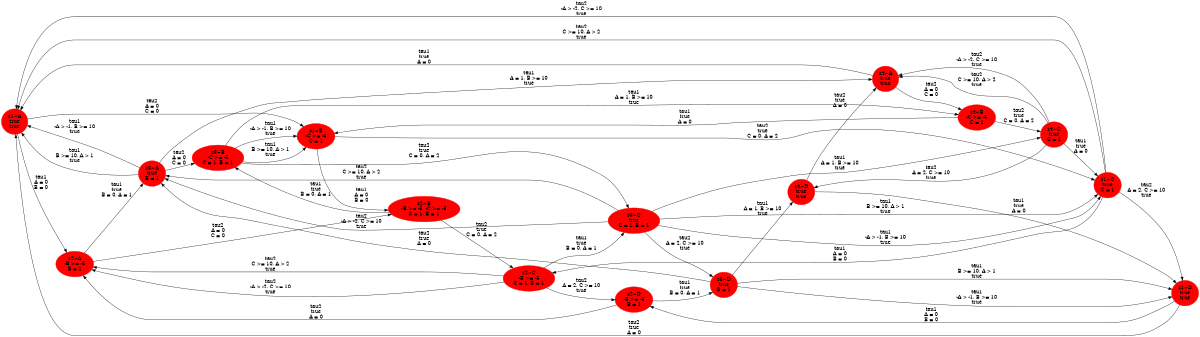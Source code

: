 digraph fourth {
 rankdir=LR;
 size="8,5"
0 [label="s1~A\ntrue\ntrue",color=red, style=filled];
1 [label="s2~A\n-B >= -5\nB = 1",color=red, style=filled];
2 [label="s1~B\n-C >= -5\nC = 1",color=red, style=filled];
3 [label="s3~A\ntrue\nB = 1",color=red, style=filled];
4 [label="s2~B\n-B >= -5, -C >= -5\nC = 1, B = 1",color=red, style=filled];
5 [label="s1~C\ntrue\nC = 1",color=red, style=filled];
6 [label="s4~A\ntrue\ntrue",color=red, style=filled];
7 [label="s3~B\n-C >= -5\nC = 1, B = 1",color=red, style=filled];
8 [label="s2~C\n-B >= -5\nC = 1, B = 1",color=red, style=filled];
9 [label="s1~D\ntrue\ntrue",color=red, style=filled];
10 [label="s4~B\n-C >= -5\nC = 1",color=red, style=filled];
11 [label="s3~C\ntrue\nC = 1, B = 1",color=red, style=filled];
12 [label="s2~D\n-B >= -5\nB = 1",color=red, style=filled];
13 [label="s4~C\ntrue\nC = 1",color=red, style=filled];
14 [label="s3~D\ntrue\nB = 1",color=red, style=filled];
15 [label="s4~D\ntrue\ntrue",color=red, style=filled];
0 -> 1 [label="tau1\nA = 0\nB = 0"];
0 -> 2 [label="tau2\nA = 0\nC = 0"];
1 -> 3 [label="tau1\ntrue\nB = 0, A = 1"];
1 -> 4 [label="tau2\nA = 0\nC = 0"];
2 -> 4 [label="tau1\nA = 0\nB = 0"];
2 -> 5 [label="tau2\ntrue\nC = 0, A = 2"];
3 -> 0 [label="tau1\nB >= 10, A > 1\ntrue"];
3 -> 0 [label="tau1\n-A > -1, B >= 10\ntrue"];
3 -> 6 [label="tau1\nA = 1, B >= 10\ntrue"];
3 -> 7 [label="tau2\nA = 0\nC = 0"];
4 -> 7 [label="tau1\ntrue\nB = 0, A = 1"];
4 -> 8 [label="tau2\ntrue\nC = 0, A = 2"];
5 -> 8 [label="tau1\nA = 0\nB = 0"];
5 -> 0 [label="tau2\nC >= 10, A > 2\ntrue"];
5 -> 0 [label="tau2\n-A > -2, C >= 10\ntrue"];
5 -> 9 [label="tau2\nA = 2, C >= 10\ntrue"];
6 -> 0 [label="tau1\ntrue\nA = 0"];
6 -> 10 [label="tau2\nA = 0\nC = 0"];
7 -> 2 [label="tau1\nB >= 10, A > 1\ntrue"];
7 -> 2 [label="tau1\n-A > -1, B >= 10\ntrue"];
7 -> 10 [label="tau1\nA = 1, B >= 10\ntrue"];
7 -> 11 [label="tau2\ntrue\nC = 0, A = 2"];
8 -> 11 [label="tau1\ntrue\nB = 0, A = 1"];
8 -> 1 [label="tau2\nC >= 10, A > 2\ntrue"];
8 -> 1 [label="tau2\n-A > -2, C >= 10\ntrue"];
8 -> 12 [label="tau2\nA = 2, C >= 10\ntrue"];
9 -> 12 [label="tau1\nA = 0\nB = 0"];
9 -> 0 [label="tau2\ntrue\nA = 0"];
10 -> 2 [label="tau1\ntrue\nA = 0"];
10 -> 13 [label="tau2\ntrue\nC = 0, A = 2"];
11 -> 5 [label="tau1\nB >= 10, A > 1\ntrue"];
11 -> 5 [label="tau1\n-A > -1, B >= 10\ntrue"];
11 -> 13 [label="tau1\nA = 1, B >= 10\ntrue"];
11 -> 3 [label="tau2\nC >= 10, A > 2\ntrue"];
11 -> 3 [label="tau2\n-A > -2, C >= 10\ntrue"];
11 -> 14 [label="tau2\nA = 2, C >= 10\ntrue"];
12 -> 14 [label="tau1\ntrue\nB = 0, A = 1"];
12 -> 1 [label="tau2\ntrue\nA = 0"];
13 -> 5 [label="tau1\ntrue\nA = 0"];
13 -> 6 [label="tau2\nC >= 10, A > 2\ntrue"];
13 -> 6 [label="tau2\n-A > -2, C >= 10\ntrue"];
13 -> 15 [label="tau2\nA = 2, C >= 10\ntrue"];
14 -> 9 [label="tau1\nB >= 10, A > 1\ntrue"];
14 -> 9 [label="tau1\n-A > -1, B >= 10\ntrue"];
14 -> 15 [label="tau1\nA = 1, B >= 10\ntrue"];
14 -> 3 [label="tau2\ntrue\nA = 0"];
15 -> 9 [label="tau1\ntrue\nA = 0"];
15 -> 6 [label="tau2\ntrue\nA = 0"];
}